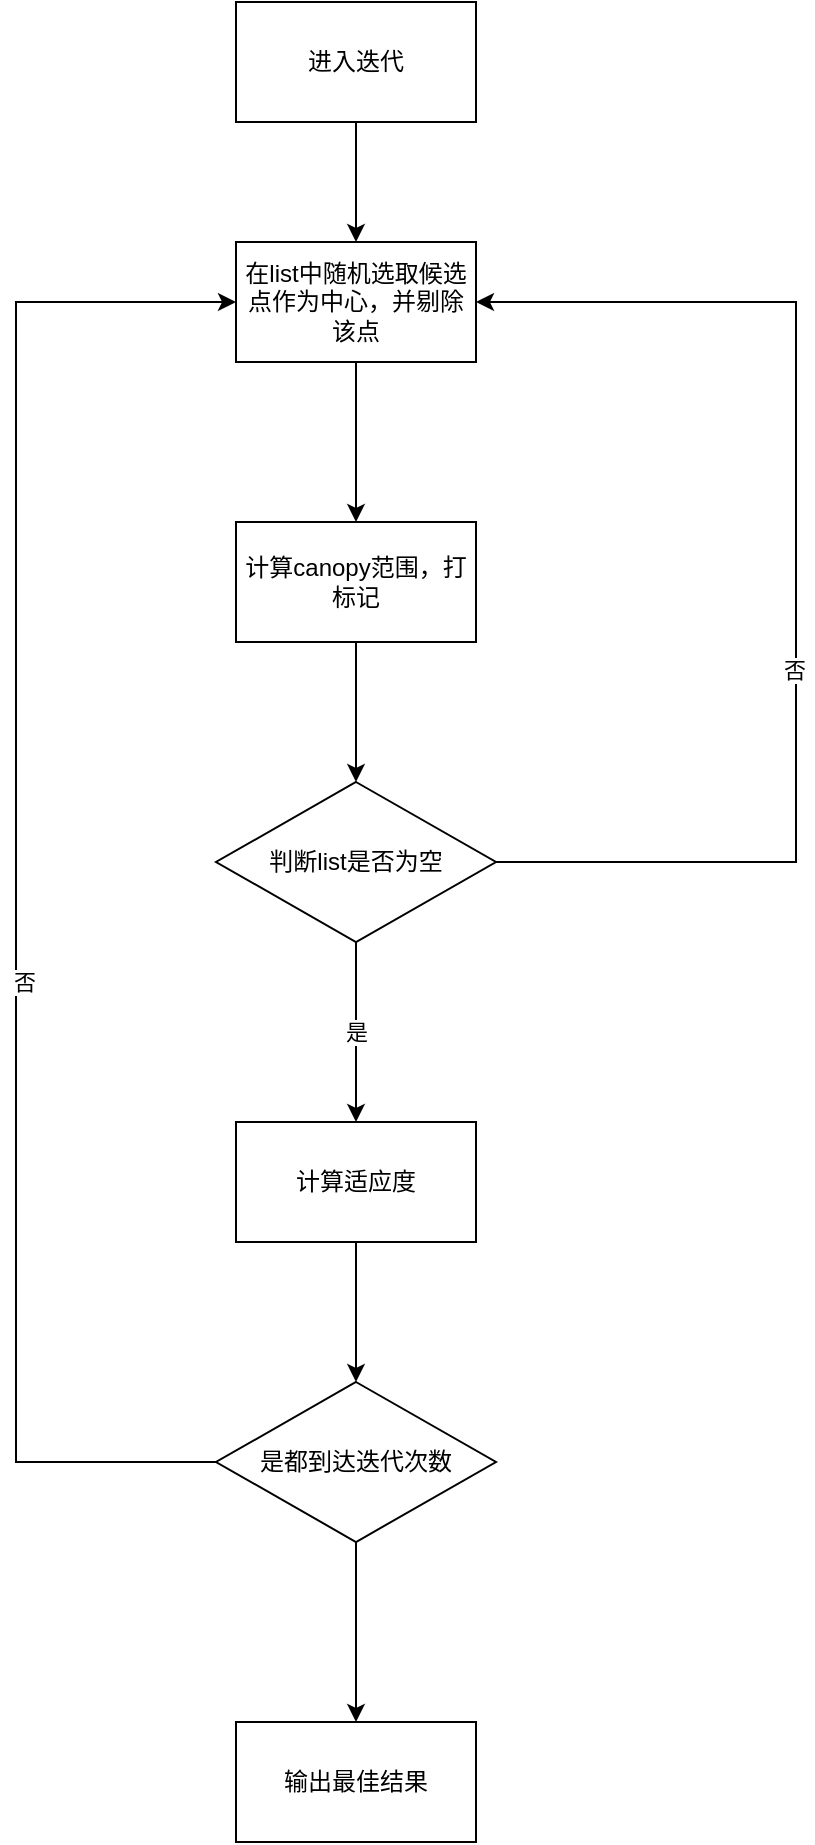 <mxfile version="26.1.0">
  <diagram name="第 1 页" id="4H8jjVosmIsajGB7YTHv">
    <mxGraphModel dx="1050" dy="538" grid="1" gridSize="10" guides="1" tooltips="1" connect="1" arrows="1" fold="1" page="1" pageScale="1" pageWidth="827" pageHeight="1169" math="0" shadow="0">
      <root>
        <mxCell id="0" />
        <mxCell id="1" parent="0" />
        <mxCell id="8GHw0iXXMv8tHYo1QWaL-3" value="" style="edgeStyle=orthogonalEdgeStyle;rounded=0;orthogonalLoop=1;jettySize=auto;html=1;" edge="1" parent="1" source="8GHw0iXXMv8tHYo1QWaL-1" target="8GHw0iXXMv8tHYo1QWaL-2">
          <mxGeometry relative="1" as="geometry" />
        </mxCell>
        <mxCell id="8GHw0iXXMv8tHYo1QWaL-1" value="在list中随机选取候选点作为中心，并剔除该点" style="rounded=0;whiteSpace=wrap;html=1;" vertex="1" parent="1">
          <mxGeometry x="230" y="160" width="120" height="60" as="geometry" />
        </mxCell>
        <mxCell id="8GHw0iXXMv8tHYo1QWaL-7" value="" style="edgeStyle=orthogonalEdgeStyle;rounded=0;orthogonalLoop=1;jettySize=auto;html=1;" edge="1" parent="1" source="8GHw0iXXMv8tHYo1QWaL-2" target="8GHw0iXXMv8tHYo1QWaL-6">
          <mxGeometry relative="1" as="geometry" />
        </mxCell>
        <mxCell id="8GHw0iXXMv8tHYo1QWaL-2" value="计算canopy范围，打标记" style="whiteSpace=wrap;html=1;rounded=0;" vertex="1" parent="1">
          <mxGeometry x="230" y="300" width="120" height="60" as="geometry" />
        </mxCell>
        <mxCell id="8GHw0iXXMv8tHYo1QWaL-8" style="edgeStyle=orthogonalEdgeStyle;rounded=0;orthogonalLoop=1;jettySize=auto;html=1;" edge="1" parent="1" source="8GHw0iXXMv8tHYo1QWaL-6" target="8GHw0iXXMv8tHYo1QWaL-1">
          <mxGeometry relative="1" as="geometry">
            <Array as="points">
              <mxPoint x="510" y="470" />
              <mxPoint x="510" y="190" />
            </Array>
          </mxGeometry>
        </mxCell>
        <mxCell id="8GHw0iXXMv8tHYo1QWaL-9" value="否" style="edgeLabel;html=1;align=center;verticalAlign=middle;resizable=0;points=[];" vertex="1" connectable="0" parent="8GHw0iXXMv8tHYo1QWaL-8">
          <mxGeometry x="-0.166" y="1" relative="1" as="geometry">
            <mxPoint as="offset" />
          </mxGeometry>
        </mxCell>
        <mxCell id="8GHw0iXXMv8tHYo1QWaL-11" value="" style="edgeStyle=orthogonalEdgeStyle;rounded=0;orthogonalLoop=1;jettySize=auto;html=1;" edge="1" parent="1" source="8GHw0iXXMv8tHYo1QWaL-6" target="8GHw0iXXMv8tHYo1QWaL-10">
          <mxGeometry relative="1" as="geometry" />
        </mxCell>
        <mxCell id="8GHw0iXXMv8tHYo1QWaL-12" value="是" style="edgeLabel;html=1;align=center;verticalAlign=middle;resizable=0;points=[];" vertex="1" connectable="0" parent="8GHw0iXXMv8tHYo1QWaL-11">
          <mxGeometry relative="1" as="geometry">
            <mxPoint as="offset" />
          </mxGeometry>
        </mxCell>
        <mxCell id="8GHw0iXXMv8tHYo1QWaL-6" value="判断list是否为空" style="rhombus;whiteSpace=wrap;html=1;rounded=0;" vertex="1" parent="1">
          <mxGeometry x="220" y="430" width="140" height="80" as="geometry" />
        </mxCell>
        <mxCell id="8GHw0iXXMv8tHYo1QWaL-16" value="" style="edgeStyle=orthogonalEdgeStyle;rounded=0;orthogonalLoop=1;jettySize=auto;html=1;" edge="1" parent="1" source="8GHw0iXXMv8tHYo1QWaL-10" target="8GHw0iXXMv8tHYo1QWaL-15">
          <mxGeometry relative="1" as="geometry" />
        </mxCell>
        <mxCell id="8GHw0iXXMv8tHYo1QWaL-10" value="&lt;div&gt;计算适应度&lt;/div&gt;" style="whiteSpace=wrap;html=1;rounded=0;" vertex="1" parent="1">
          <mxGeometry x="230" y="600" width="120" height="60" as="geometry" />
        </mxCell>
        <mxCell id="8GHw0iXXMv8tHYo1QWaL-17" style="edgeStyle=orthogonalEdgeStyle;rounded=0;orthogonalLoop=1;jettySize=auto;html=1;" edge="1" parent="1" source="8GHw0iXXMv8tHYo1QWaL-15" target="8GHw0iXXMv8tHYo1QWaL-1">
          <mxGeometry relative="1" as="geometry">
            <Array as="points">
              <mxPoint x="120" y="770" />
              <mxPoint x="120" y="190" />
            </Array>
          </mxGeometry>
        </mxCell>
        <mxCell id="8GHw0iXXMv8tHYo1QWaL-18" value="否" style="edgeLabel;html=1;align=center;verticalAlign=middle;resizable=0;points=[];" vertex="1" connectable="0" parent="8GHw0iXXMv8tHYo1QWaL-17">
          <mxGeometry x="-0.139" y="-4" relative="1" as="geometry">
            <mxPoint as="offset" />
          </mxGeometry>
        </mxCell>
        <mxCell id="8GHw0iXXMv8tHYo1QWaL-20" value="" style="edgeStyle=orthogonalEdgeStyle;rounded=0;orthogonalLoop=1;jettySize=auto;html=1;" edge="1" parent="1" source="8GHw0iXXMv8tHYo1QWaL-15" target="8GHw0iXXMv8tHYo1QWaL-19">
          <mxGeometry relative="1" as="geometry" />
        </mxCell>
        <mxCell id="8GHw0iXXMv8tHYo1QWaL-15" value="是都到达迭代次数" style="rhombus;whiteSpace=wrap;html=1;rounded=0;" vertex="1" parent="1">
          <mxGeometry x="220" y="730" width="140" height="80" as="geometry" />
        </mxCell>
        <mxCell id="8GHw0iXXMv8tHYo1QWaL-19" value="输出最佳结果" style="whiteSpace=wrap;html=1;rounded=0;" vertex="1" parent="1">
          <mxGeometry x="230" y="900" width="120" height="60" as="geometry" />
        </mxCell>
        <mxCell id="8GHw0iXXMv8tHYo1QWaL-22" value="" style="edgeStyle=orthogonalEdgeStyle;rounded=0;orthogonalLoop=1;jettySize=auto;html=1;" edge="1" parent="1" source="8GHw0iXXMv8tHYo1QWaL-21" target="8GHw0iXXMv8tHYo1QWaL-1">
          <mxGeometry relative="1" as="geometry" />
        </mxCell>
        <mxCell id="8GHw0iXXMv8tHYo1QWaL-21" value="进入迭代" style="rounded=0;whiteSpace=wrap;html=1;" vertex="1" parent="1">
          <mxGeometry x="230" y="40" width="120" height="60" as="geometry" />
        </mxCell>
      </root>
    </mxGraphModel>
  </diagram>
</mxfile>
